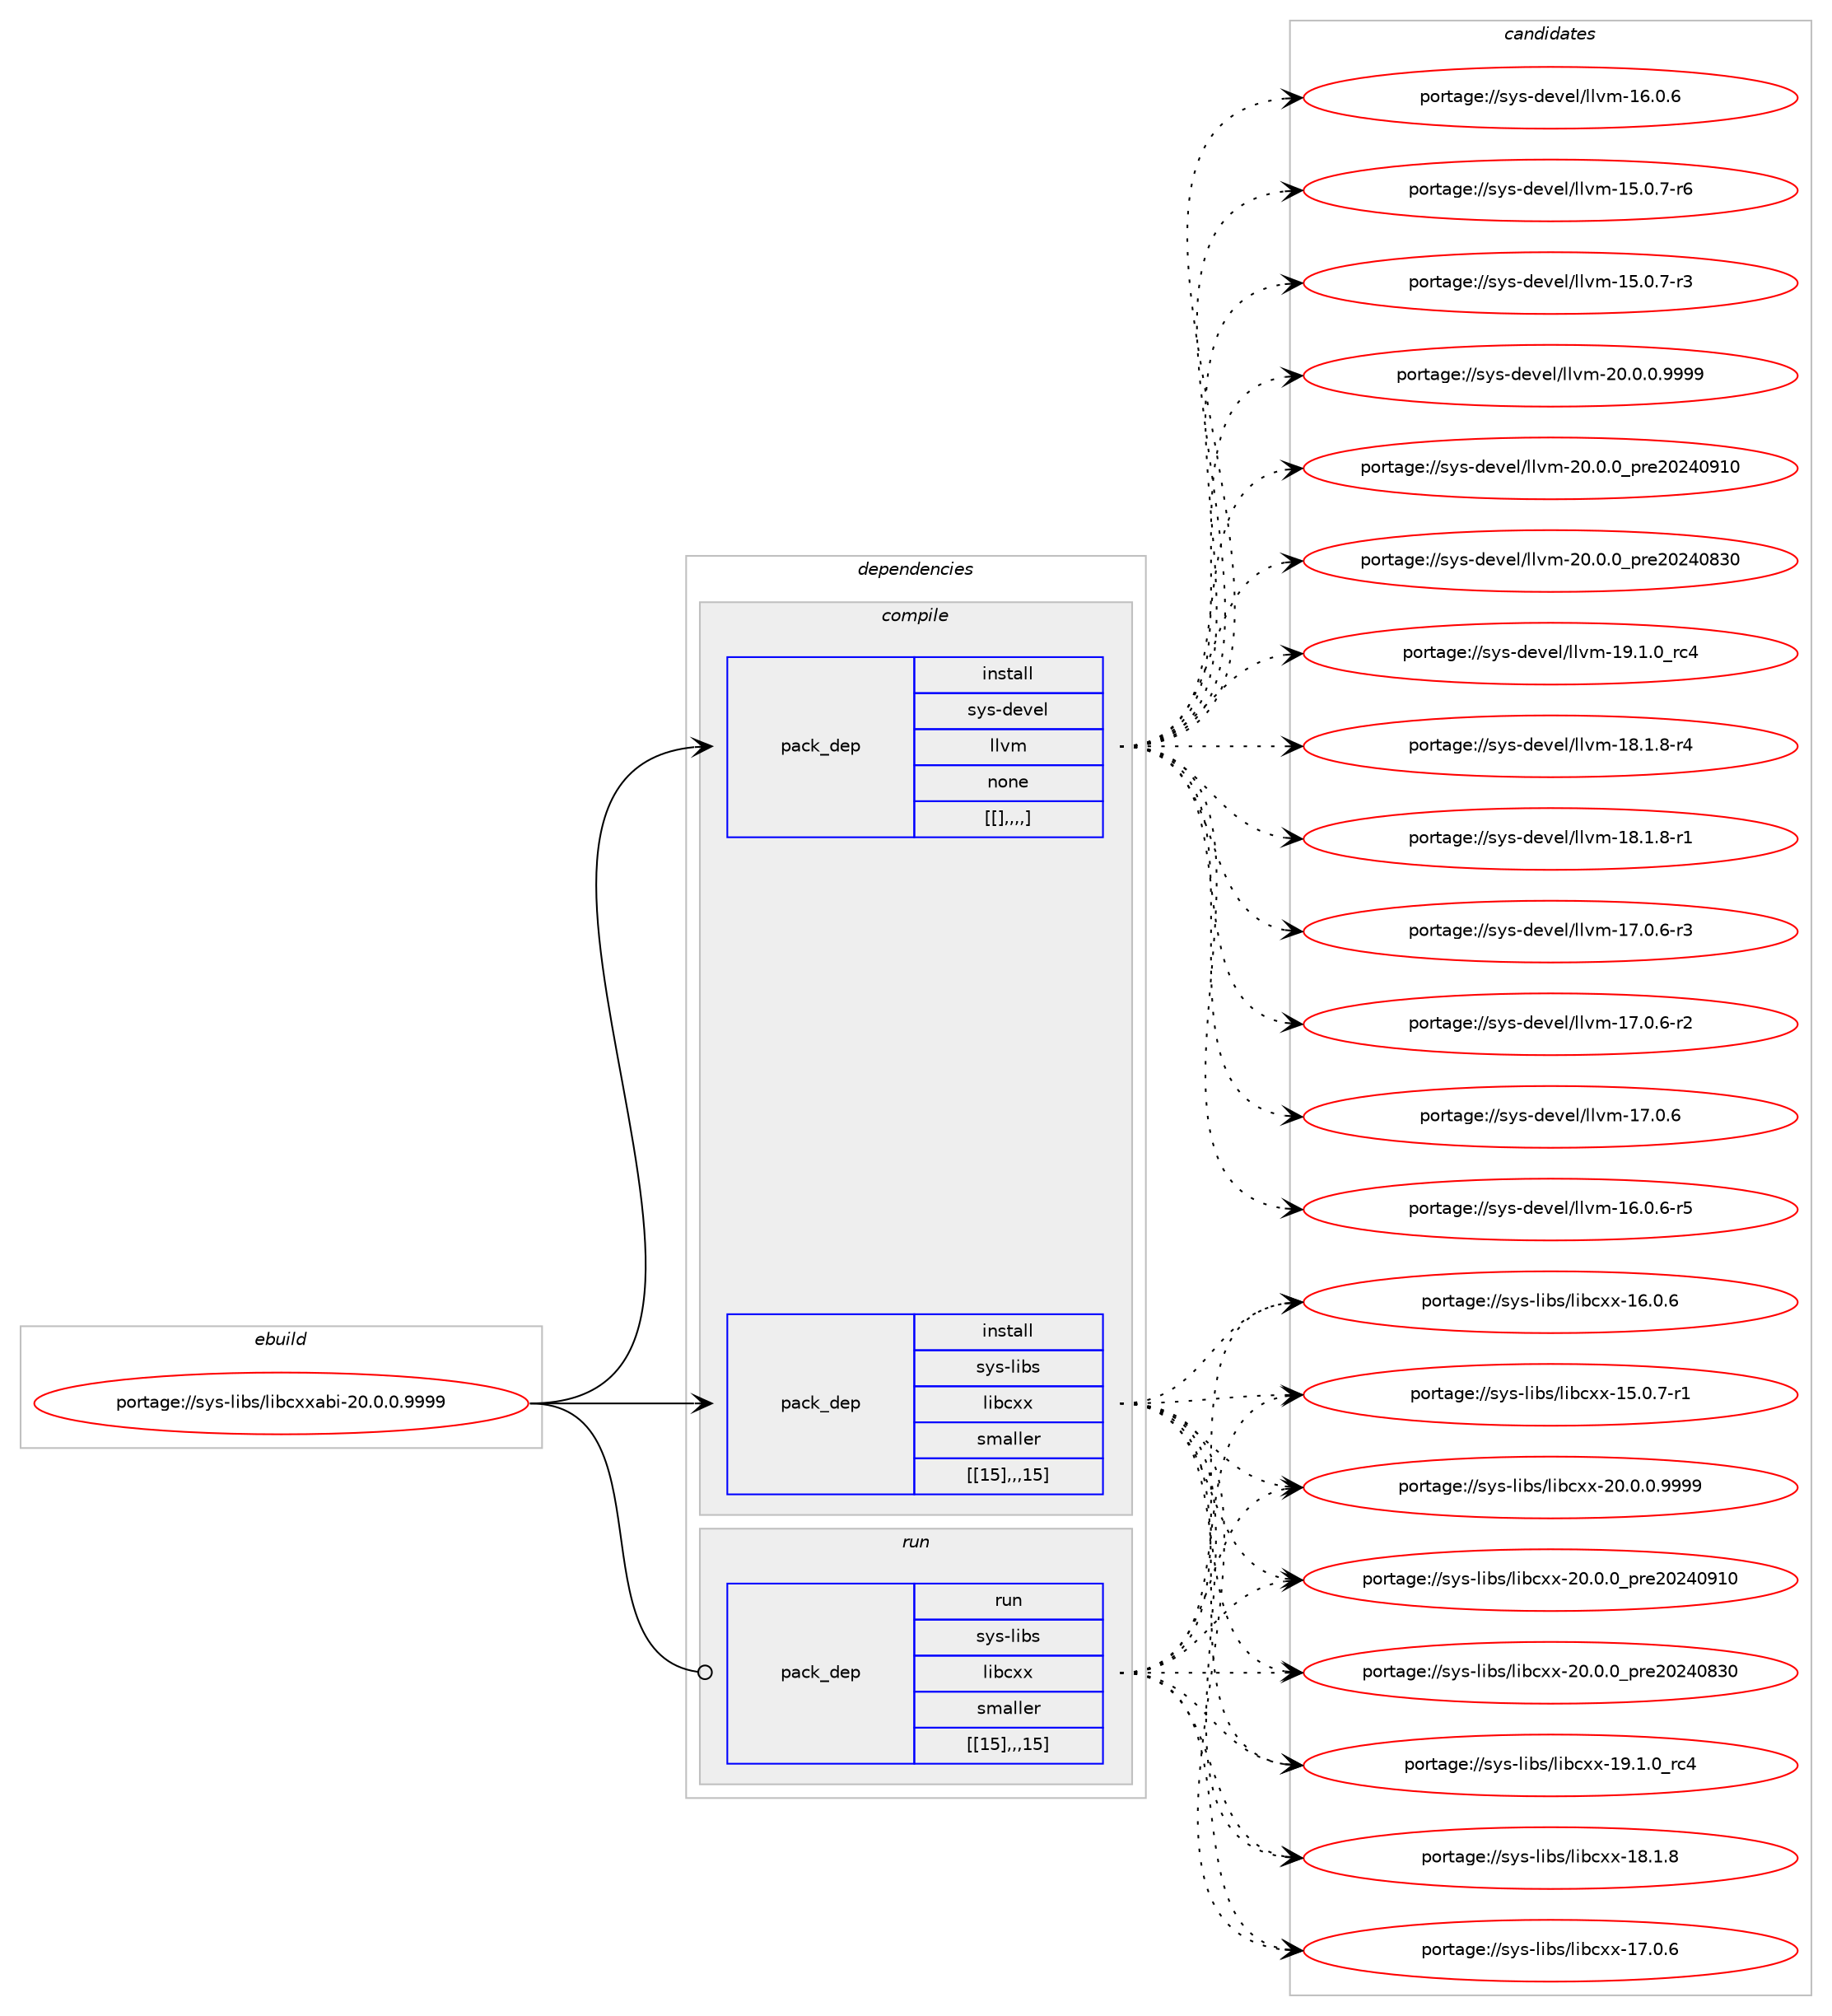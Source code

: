 digraph prolog {

# *************
# Graph options
# *************

newrank=true;
concentrate=true;
compound=true;
graph [rankdir=LR,fontname=Helvetica,fontsize=10,ranksep=1.5];#, ranksep=2.5, nodesep=0.2];
edge  [arrowhead=vee];
node  [fontname=Helvetica,fontsize=10];

# **********
# The ebuild
# **********

subgraph cluster_leftcol {
color=gray;
label=<<i>ebuild</i>>;
id [label="portage://sys-libs/libcxxabi-20.0.0.9999", color=red, width=4, href="../sys-libs/libcxxabi-20.0.0.9999.svg"];
}

# ****************
# The dependencies
# ****************

subgraph cluster_midcol {
color=gray;
label=<<i>dependencies</i>>;
subgraph cluster_compile {
fillcolor="#eeeeee";
style=filled;
label=<<i>compile</i>>;
subgraph pack333747 {
dependency459038 [label=<<TABLE BORDER="0" CELLBORDER="1" CELLSPACING="0" CELLPADDING="4" WIDTH="220"><TR><TD ROWSPAN="6" CELLPADDING="30">pack_dep</TD></TR><TR><TD WIDTH="110">install</TD></TR><TR><TD>sys-devel</TD></TR><TR><TD>llvm</TD></TR><TR><TD>none</TD></TR><TR><TD>[[],,,,]</TD></TR></TABLE>>, shape=none, color=blue];
}
id:e -> dependency459038:w [weight=20,style="solid",arrowhead="vee"];
subgraph pack333748 {
dependency459039 [label=<<TABLE BORDER="0" CELLBORDER="1" CELLSPACING="0" CELLPADDING="4" WIDTH="220"><TR><TD ROWSPAN="6" CELLPADDING="30">pack_dep</TD></TR><TR><TD WIDTH="110">install</TD></TR><TR><TD>sys-libs</TD></TR><TR><TD>libcxx</TD></TR><TR><TD>smaller</TD></TR><TR><TD>[[15],,,15]</TD></TR></TABLE>>, shape=none, color=blue];
}
id:e -> dependency459039:w [weight=20,style="solid",arrowhead="vee"];
}
subgraph cluster_compileandrun {
fillcolor="#eeeeee";
style=filled;
label=<<i>compile and run</i>>;
}
subgraph cluster_run {
fillcolor="#eeeeee";
style=filled;
label=<<i>run</i>>;
subgraph pack333749 {
dependency459040 [label=<<TABLE BORDER="0" CELLBORDER="1" CELLSPACING="0" CELLPADDING="4" WIDTH="220"><TR><TD ROWSPAN="6" CELLPADDING="30">pack_dep</TD></TR><TR><TD WIDTH="110">run</TD></TR><TR><TD>sys-libs</TD></TR><TR><TD>libcxx</TD></TR><TR><TD>smaller</TD></TR><TR><TD>[[15],,,15]</TD></TR></TABLE>>, shape=none, color=blue];
}
id:e -> dependency459040:w [weight=20,style="solid",arrowhead="odot"];
}
}

# **************
# The candidates
# **************

subgraph cluster_choices {
rank=same;
color=gray;
label=<<i>candidates</i>>;

subgraph choice333747 {
color=black;
nodesep=1;
choice1151211154510010111810110847108108118109455048464846484657575757 [label="portage://sys-devel/llvm-20.0.0.9999", color=red, width=4,href="../sys-devel/llvm-20.0.0.9999.svg"];
choice115121115451001011181011084710810811810945504846484648951121141015048505248574948 [label="portage://sys-devel/llvm-20.0.0_pre20240910", color=red, width=4,href="../sys-devel/llvm-20.0.0_pre20240910.svg"];
choice115121115451001011181011084710810811810945504846484648951121141015048505248565148 [label="portage://sys-devel/llvm-20.0.0_pre20240830", color=red, width=4,href="../sys-devel/llvm-20.0.0_pre20240830.svg"];
choice115121115451001011181011084710810811810945495746494648951149952 [label="portage://sys-devel/llvm-19.1.0_rc4", color=red, width=4,href="../sys-devel/llvm-19.1.0_rc4.svg"];
choice1151211154510010111810110847108108118109454956464946564511452 [label="portage://sys-devel/llvm-18.1.8-r4", color=red, width=4,href="../sys-devel/llvm-18.1.8-r4.svg"];
choice1151211154510010111810110847108108118109454956464946564511449 [label="portage://sys-devel/llvm-18.1.8-r1", color=red, width=4,href="../sys-devel/llvm-18.1.8-r1.svg"];
choice1151211154510010111810110847108108118109454955464846544511451 [label="portage://sys-devel/llvm-17.0.6-r3", color=red, width=4,href="../sys-devel/llvm-17.0.6-r3.svg"];
choice1151211154510010111810110847108108118109454955464846544511450 [label="portage://sys-devel/llvm-17.0.6-r2", color=red, width=4,href="../sys-devel/llvm-17.0.6-r2.svg"];
choice115121115451001011181011084710810811810945495546484654 [label="portage://sys-devel/llvm-17.0.6", color=red, width=4,href="../sys-devel/llvm-17.0.6.svg"];
choice1151211154510010111810110847108108118109454954464846544511453 [label="portage://sys-devel/llvm-16.0.6-r5", color=red, width=4,href="../sys-devel/llvm-16.0.6-r5.svg"];
choice115121115451001011181011084710810811810945495446484654 [label="portage://sys-devel/llvm-16.0.6", color=red, width=4,href="../sys-devel/llvm-16.0.6.svg"];
choice1151211154510010111810110847108108118109454953464846554511454 [label="portage://sys-devel/llvm-15.0.7-r6", color=red, width=4,href="../sys-devel/llvm-15.0.7-r6.svg"];
choice1151211154510010111810110847108108118109454953464846554511451 [label="portage://sys-devel/llvm-15.0.7-r3", color=red, width=4,href="../sys-devel/llvm-15.0.7-r3.svg"];
dependency459038:e -> choice1151211154510010111810110847108108118109455048464846484657575757:w [style=dotted,weight="100"];
dependency459038:e -> choice115121115451001011181011084710810811810945504846484648951121141015048505248574948:w [style=dotted,weight="100"];
dependency459038:e -> choice115121115451001011181011084710810811810945504846484648951121141015048505248565148:w [style=dotted,weight="100"];
dependency459038:e -> choice115121115451001011181011084710810811810945495746494648951149952:w [style=dotted,weight="100"];
dependency459038:e -> choice1151211154510010111810110847108108118109454956464946564511452:w [style=dotted,weight="100"];
dependency459038:e -> choice1151211154510010111810110847108108118109454956464946564511449:w [style=dotted,weight="100"];
dependency459038:e -> choice1151211154510010111810110847108108118109454955464846544511451:w [style=dotted,weight="100"];
dependency459038:e -> choice1151211154510010111810110847108108118109454955464846544511450:w [style=dotted,weight="100"];
dependency459038:e -> choice115121115451001011181011084710810811810945495546484654:w [style=dotted,weight="100"];
dependency459038:e -> choice1151211154510010111810110847108108118109454954464846544511453:w [style=dotted,weight="100"];
dependency459038:e -> choice115121115451001011181011084710810811810945495446484654:w [style=dotted,weight="100"];
dependency459038:e -> choice1151211154510010111810110847108108118109454953464846554511454:w [style=dotted,weight="100"];
dependency459038:e -> choice1151211154510010111810110847108108118109454953464846554511451:w [style=dotted,weight="100"];
}
subgraph choice333748 {
color=black;
nodesep=1;
choice1151211154510810598115471081059899120120455048464846484657575757 [label="portage://sys-libs/libcxx-20.0.0.9999", color=red, width=4,href="../sys-libs/libcxx-20.0.0.9999.svg"];
choice115121115451081059811547108105989912012045504846484648951121141015048505248574948 [label="portage://sys-libs/libcxx-20.0.0_pre20240910", color=red, width=4,href="../sys-libs/libcxx-20.0.0_pre20240910.svg"];
choice115121115451081059811547108105989912012045504846484648951121141015048505248565148 [label="portage://sys-libs/libcxx-20.0.0_pre20240830", color=red, width=4,href="../sys-libs/libcxx-20.0.0_pre20240830.svg"];
choice115121115451081059811547108105989912012045495746494648951149952 [label="portage://sys-libs/libcxx-19.1.0_rc4", color=red, width=4,href="../sys-libs/libcxx-19.1.0_rc4.svg"];
choice115121115451081059811547108105989912012045495646494656 [label="portage://sys-libs/libcxx-18.1.8", color=red, width=4,href="../sys-libs/libcxx-18.1.8.svg"];
choice115121115451081059811547108105989912012045495546484654 [label="portage://sys-libs/libcxx-17.0.6", color=red, width=4,href="../sys-libs/libcxx-17.0.6.svg"];
choice115121115451081059811547108105989912012045495446484654 [label="portage://sys-libs/libcxx-16.0.6", color=red, width=4,href="../sys-libs/libcxx-16.0.6.svg"];
choice1151211154510810598115471081059899120120454953464846554511449 [label="portage://sys-libs/libcxx-15.0.7-r1", color=red, width=4,href="../sys-libs/libcxx-15.0.7-r1.svg"];
dependency459039:e -> choice1151211154510810598115471081059899120120455048464846484657575757:w [style=dotted,weight="100"];
dependency459039:e -> choice115121115451081059811547108105989912012045504846484648951121141015048505248574948:w [style=dotted,weight="100"];
dependency459039:e -> choice115121115451081059811547108105989912012045504846484648951121141015048505248565148:w [style=dotted,weight="100"];
dependency459039:e -> choice115121115451081059811547108105989912012045495746494648951149952:w [style=dotted,weight="100"];
dependency459039:e -> choice115121115451081059811547108105989912012045495646494656:w [style=dotted,weight="100"];
dependency459039:e -> choice115121115451081059811547108105989912012045495546484654:w [style=dotted,weight="100"];
dependency459039:e -> choice115121115451081059811547108105989912012045495446484654:w [style=dotted,weight="100"];
dependency459039:e -> choice1151211154510810598115471081059899120120454953464846554511449:w [style=dotted,weight="100"];
}
subgraph choice333749 {
color=black;
nodesep=1;
choice1151211154510810598115471081059899120120455048464846484657575757 [label="portage://sys-libs/libcxx-20.0.0.9999", color=red, width=4,href="../sys-libs/libcxx-20.0.0.9999.svg"];
choice115121115451081059811547108105989912012045504846484648951121141015048505248574948 [label="portage://sys-libs/libcxx-20.0.0_pre20240910", color=red, width=4,href="../sys-libs/libcxx-20.0.0_pre20240910.svg"];
choice115121115451081059811547108105989912012045504846484648951121141015048505248565148 [label="portage://sys-libs/libcxx-20.0.0_pre20240830", color=red, width=4,href="../sys-libs/libcxx-20.0.0_pre20240830.svg"];
choice115121115451081059811547108105989912012045495746494648951149952 [label="portage://sys-libs/libcxx-19.1.0_rc4", color=red, width=4,href="../sys-libs/libcxx-19.1.0_rc4.svg"];
choice115121115451081059811547108105989912012045495646494656 [label="portage://sys-libs/libcxx-18.1.8", color=red, width=4,href="../sys-libs/libcxx-18.1.8.svg"];
choice115121115451081059811547108105989912012045495546484654 [label="portage://sys-libs/libcxx-17.0.6", color=red, width=4,href="../sys-libs/libcxx-17.0.6.svg"];
choice115121115451081059811547108105989912012045495446484654 [label="portage://sys-libs/libcxx-16.0.6", color=red, width=4,href="../sys-libs/libcxx-16.0.6.svg"];
choice1151211154510810598115471081059899120120454953464846554511449 [label="portage://sys-libs/libcxx-15.0.7-r1", color=red, width=4,href="../sys-libs/libcxx-15.0.7-r1.svg"];
dependency459040:e -> choice1151211154510810598115471081059899120120455048464846484657575757:w [style=dotted,weight="100"];
dependency459040:e -> choice115121115451081059811547108105989912012045504846484648951121141015048505248574948:w [style=dotted,weight="100"];
dependency459040:e -> choice115121115451081059811547108105989912012045504846484648951121141015048505248565148:w [style=dotted,weight="100"];
dependency459040:e -> choice115121115451081059811547108105989912012045495746494648951149952:w [style=dotted,weight="100"];
dependency459040:e -> choice115121115451081059811547108105989912012045495646494656:w [style=dotted,weight="100"];
dependency459040:e -> choice115121115451081059811547108105989912012045495546484654:w [style=dotted,weight="100"];
dependency459040:e -> choice115121115451081059811547108105989912012045495446484654:w [style=dotted,weight="100"];
dependency459040:e -> choice1151211154510810598115471081059899120120454953464846554511449:w [style=dotted,weight="100"];
}
}

}
